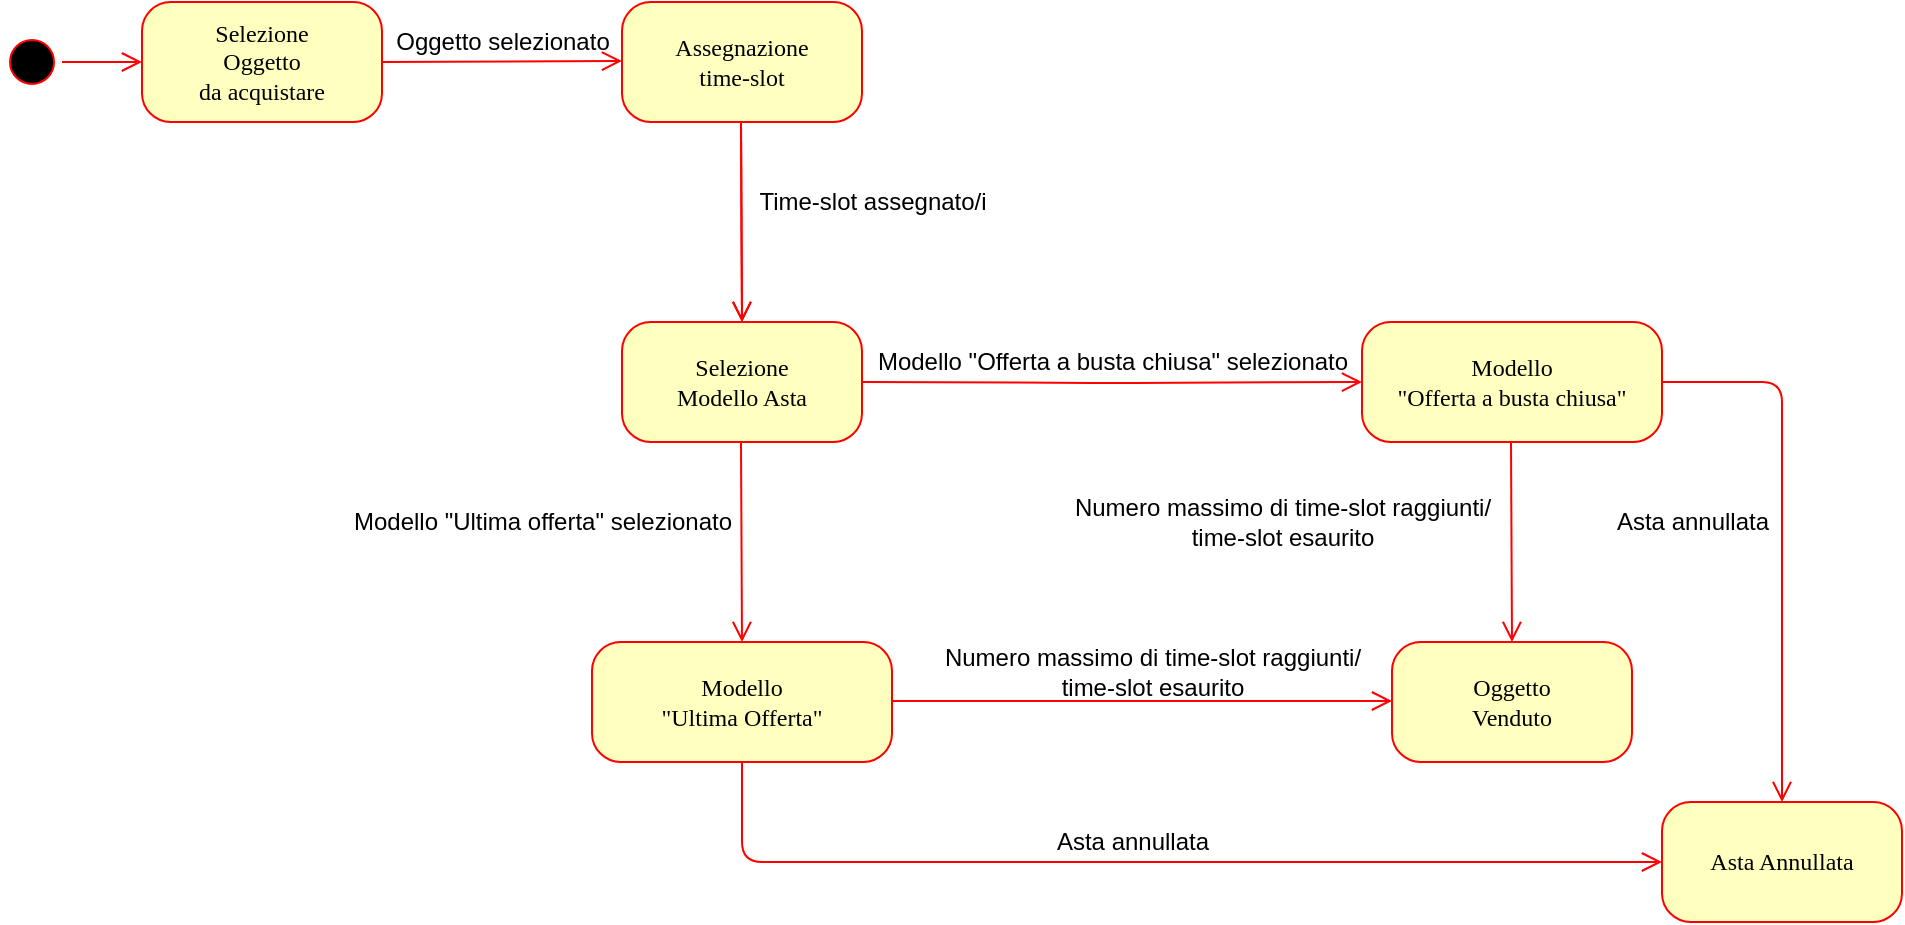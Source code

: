 <mxfile version="12.8.5" type="device"><diagram name="Page-1" id="58cdce13-f638-feb5-8d6f-7d28b1aa9fa0"><mxGraphModel dx="1108" dy="433" grid="1" gridSize="10" guides="1" tooltips="1" connect="1" arrows="1" fold="1" page="1" pageScale="1" pageWidth="1100" pageHeight="850" background="#ffffff" math="0" shadow="0"><root><mxCell id="0"/><mxCell id="1" parent="0"/><mxCell id="382b91b5511bd0f7-1" value="" style="ellipse;html=1;shape=startState;fillColor=#000000;strokeColor=#ff0000;rounded=1;shadow=0;comic=0;labelBackgroundColor=none;fontFamily=Verdana;fontSize=12;fontColor=#000000;align=center;direction=south;" parent="1" vertex="1"><mxGeometry x="130" y="135" width="30" height="30" as="geometry"/></mxCell><mxCell id="382b91b5511bd0f7-5" value="Assegnazione&lt;br&gt;time-slot" style="rounded=1;whiteSpace=wrap;html=1;arcSize=24;fillColor=#ffffc0;strokeColor=#ff0000;shadow=0;comic=0;labelBackgroundColor=none;fontFamily=Verdana;fontSize=12;fontColor=#000000;align=center;" parent="1" vertex="1"><mxGeometry x="440" y="120" width="120" height="60" as="geometry"/></mxCell><mxCell id="382b91b5511bd0f7-6" value="Selezione&lt;br&gt;Oggetto&lt;br&gt;da acquistare" style="rounded=1;whiteSpace=wrap;html=1;arcSize=24;fillColor=#ffffc0;strokeColor=#ff0000;shadow=0;comic=0;labelBackgroundColor=none;fontFamily=Verdana;fontSize=12;fontColor=#000000;align=center;" parent="1" vertex="1"><mxGeometry x="200" y="120" width="120" height="60" as="geometry"/></mxCell><mxCell id="2a3bc250acf0617d-9" style="edgeStyle=orthogonalEdgeStyle;html=1;labelBackgroundColor=none;endArrow=open;endSize=8;strokeColor=#ff0000;fontFamily=Verdana;fontSize=12;align=left;" parent="1" source="382b91b5511bd0f7-1" target="382b91b5511bd0f7-6" edge="1"><mxGeometry relative="1" as="geometry"/></mxCell><mxCell id="dyPRkWZAXjTV81JjuuN2-18" value="Selezione&lt;br&gt;Modello Asta" style="rounded=1;whiteSpace=wrap;html=1;arcSize=24;fillColor=#ffffc0;strokeColor=#ff0000;shadow=0;comic=0;labelBackgroundColor=none;fontFamily=Verdana;fontSize=12;fontColor=#000000;align=center;" parent="1" vertex="1"><mxGeometry x="440" y="280" width="120" height="60" as="geometry"/></mxCell><mxCell id="dyPRkWZAXjTV81JjuuN2-19" style="edgeStyle=elbowEdgeStyle;html=1;labelBackgroundColor=none;endArrow=open;endSize=8;strokeColor=#ff0000;fontFamily=Verdana;fontSize=12;align=left;exitX=0.25;exitY=1;" parent="1" edge="1"><mxGeometry relative="1" as="geometry"><mxPoint x="499.5" y="180" as="sourcePoint"/><mxPoint x="500" y="280" as="targetPoint"/></mxGeometry></mxCell><mxCell id="dyPRkWZAXjTV81JjuuN2-20" style="edgeStyle=orthogonalEdgeStyle;html=1;labelBackgroundColor=none;endArrow=open;endSize=8;strokeColor=#ff0000;fontFamily=Verdana;fontSize=12;align=left;" parent="1" target="dyPRkWZAXjTV81JjuuN2-21" edge="1"><mxGeometry relative="1" as="geometry"><mxPoint x="560" y="310" as="sourcePoint"/></mxGeometry></mxCell><mxCell id="dyPRkWZAXjTV81JjuuN2-21" value="Modello&lt;br&gt;&quot;Offerta a busta chiusa&quot;" style="rounded=1;whiteSpace=wrap;html=1;arcSize=24;fillColor=#ffffc0;strokeColor=#ff0000;shadow=0;comic=0;labelBackgroundColor=none;fontFamily=Verdana;fontSize=12;fontColor=#000000;align=center;" parent="1" vertex="1"><mxGeometry x="810" y="280" width="150" height="60" as="geometry"/></mxCell><mxCell id="dyPRkWZAXjTV81JjuuN2-23" style="edgeStyle=elbowEdgeStyle;html=1;labelBackgroundColor=none;endArrow=open;endSize=8;strokeColor=#ff0000;fontFamily=Verdana;fontSize=12;align=left;exitX=0.25;exitY=1;" parent="1" edge="1"><mxGeometry relative="1" as="geometry"><mxPoint x="499.5" y="340" as="sourcePoint"/><mxPoint x="500" y="440" as="targetPoint"/></mxGeometry></mxCell><mxCell id="dyPRkWZAXjTV81JjuuN2-25" value="Modello&lt;br&gt;&quot;Ultima Offerta&quot;" style="rounded=1;whiteSpace=wrap;html=1;arcSize=24;fillColor=#ffffc0;strokeColor=#ff0000;shadow=0;comic=0;labelBackgroundColor=none;fontFamily=Verdana;fontSize=12;fontColor=#000000;align=center;" parent="1" vertex="1"><mxGeometry x="425" y="440" width="150" height="60" as="geometry"/></mxCell><mxCell id="dyPRkWZAXjTV81JjuuN2-26" style="edgeStyle=elbowEdgeStyle;html=1;labelBackgroundColor=none;endArrow=open;endSize=8;strokeColor=#ff0000;fontFamily=Verdana;fontSize=12;align=left;exitX=0.25;exitY=1;" parent="1" edge="1"><mxGeometry relative="1" as="geometry"><mxPoint x="499.5" y="180" as="sourcePoint"/><mxPoint x="500" y="280" as="targetPoint"/></mxGeometry></mxCell><mxCell id="dyPRkWZAXjTV81JjuuN2-27" value="Oggetto&lt;br&gt;Venduto" style="rounded=1;whiteSpace=wrap;html=1;arcSize=24;fillColor=#ffffc0;strokeColor=#ff0000;shadow=0;comic=0;labelBackgroundColor=none;fontFamily=Verdana;fontSize=12;fontColor=#000000;align=center;" parent="1" vertex="1"><mxGeometry x="825" y="440" width="120" height="60" as="geometry"/></mxCell><mxCell id="dyPRkWZAXjTV81JjuuN2-29" style="edgeStyle=elbowEdgeStyle;html=1;labelBackgroundColor=none;endArrow=open;endSize=8;strokeColor=#ff0000;fontFamily=Verdana;fontSize=12;align=left;exitX=0.25;exitY=1;" parent="1" edge="1"><mxGeometry relative="1" as="geometry"><mxPoint x="884.5" y="340" as="sourcePoint"/><mxPoint x="885" y="440" as="targetPoint"/></mxGeometry></mxCell><mxCell id="dyPRkWZAXjTV81JjuuN2-30" style="edgeStyle=orthogonalEdgeStyle;html=1;labelBackgroundColor=none;endArrow=open;endSize=8;strokeColor=#ff0000;fontFamily=Verdana;fontSize=12;align=left;exitX=1;exitY=0.5;exitDx=0;exitDy=0;" parent="1" source="382b91b5511bd0f7-6" edge="1"><mxGeometry relative="1" as="geometry"><mxPoint x="360" y="149.5" as="sourcePoint"/><mxPoint x="440" y="149.5" as="targetPoint"/></mxGeometry></mxCell><mxCell id="dyPRkWZAXjTV81JjuuN2-32" value="Oggetto selezionato" style="text;html=1;align=center;verticalAlign=middle;resizable=0;points=[];autosize=1;" parent="1" vertex="1"><mxGeometry x="320" y="130" width="120" height="20" as="geometry"/></mxCell><mxCell id="dyPRkWZAXjTV81JjuuN2-33" value="Time-slot assegnato/i" style="text;html=1;align=center;verticalAlign=middle;resizable=0;points=[];autosize=1;" parent="1" vertex="1"><mxGeometry x="500" y="210" width="130" height="20" as="geometry"/></mxCell><mxCell id="dyPRkWZAXjTV81JjuuN2-35" value="Modello &quot;Offerta a busta chiusa&quot; selezionato" style="text;html=1;align=center;verticalAlign=middle;resizable=0;points=[];autosize=1;" parent="1" vertex="1"><mxGeometry x="560" y="290" width="250" height="20" as="geometry"/></mxCell><mxCell id="dyPRkWZAXjTV81JjuuN2-36" value="Modello &quot;Ultima offerta&quot; selezionato" style="text;html=1;align=center;verticalAlign=middle;resizable=0;points=[];autosize=1;" parent="1" vertex="1"><mxGeometry x="300" y="370" width="200" height="20" as="geometry"/></mxCell><mxCell id="dyPRkWZAXjTV81JjuuN2-37" style="edgeStyle=orthogonalEdgeStyle;html=1;labelBackgroundColor=none;endArrow=open;endSize=8;strokeColor=#ff0000;fontFamily=Verdana;fontSize=12;align=left;" parent="1" edge="1"><mxGeometry relative="1" as="geometry"><mxPoint x="575" y="469.5" as="sourcePoint"/><mxPoint x="825" y="469.5" as="targetPoint"/></mxGeometry></mxCell><mxCell id="dyPRkWZAXjTV81JjuuN2-38" value="Numero massimo di time-slot raggiunti/&lt;br&gt;time-slot esaurito" style="text;html=1;align=center;verticalAlign=middle;resizable=0;points=[];autosize=1;" parent="1" vertex="1"><mxGeometry x="660" y="365" width="220" height="30" as="geometry"/></mxCell><mxCell id="dyPRkWZAXjTV81JjuuN2-40" value="Numero massimo di time-slot raggiunti/&lt;br&gt;time-slot esaurito" style="text;html=1;align=center;verticalAlign=middle;resizable=0;points=[];autosize=1;" parent="1" vertex="1"><mxGeometry x="595" y="440" width="220" height="30" as="geometry"/></mxCell><mxCell id="A3K0JBtu_HOzARxkVbDt-3" value="Asta Annullata" style="rounded=1;whiteSpace=wrap;html=1;arcSize=24;fillColor=#ffffc0;strokeColor=#ff0000;shadow=0;comic=0;labelBackgroundColor=none;fontFamily=Verdana;fontSize=12;fontColor=#000000;align=center;" vertex="1" parent="1"><mxGeometry x="960" y="520" width="120" height="60" as="geometry"/></mxCell><mxCell id="9mK2WWWWAvH49M6KPqgp-1" style="edgeStyle=orthogonalEdgeStyle;html=1;labelBackgroundColor=none;endArrow=open;endSize=8;strokeColor=#ff0000;fontFamily=Verdana;fontSize=12;align=left;exitX=0.5;exitY=1;exitDx=0;exitDy=0;entryX=0;entryY=0.5;entryDx=0;entryDy=0;" edge="1" parent="1" source="dyPRkWZAXjTV81JjuuN2-25" target="A3K0JBtu_HOzARxkVbDt-3"><mxGeometry relative="1" as="geometry"><mxPoint x="500" y="549.5" as="sourcePoint"/><mxPoint x="750" y="549.5" as="targetPoint"/><Array as="points"><mxPoint x="500" y="550"/></Array></mxGeometry></mxCell><mxCell id="9mK2WWWWAvH49M6KPqgp-2" style="edgeStyle=elbowEdgeStyle;html=1;labelBackgroundColor=none;endArrow=open;endSize=8;strokeColor=#ff0000;fontFamily=Verdana;fontSize=12;align=left;exitX=1;exitY=0.5;exitDx=0;exitDy=0;" edge="1" parent="1" source="dyPRkWZAXjTV81JjuuN2-21"><mxGeometry relative="1" as="geometry"><mxPoint x="1019.5" y="420" as="sourcePoint"/><mxPoint x="1020" y="520" as="targetPoint"/><Array as="points"><mxPoint x="1020" y="420"/></Array></mxGeometry></mxCell><mxCell id="9mK2WWWWAvH49M6KPqgp-3" value="Asta annullata" style="text;html=1;align=center;verticalAlign=middle;resizable=0;points=[];autosize=1;" vertex="1" parent="1"><mxGeometry x="650" y="530" width="90" height="20" as="geometry"/></mxCell><mxCell id="9mK2WWWWAvH49M6KPqgp-4" value="Asta annullata" style="text;html=1;align=center;verticalAlign=middle;resizable=0;points=[];autosize=1;" vertex="1" parent="1"><mxGeometry x="930" y="370" width="90" height="20" as="geometry"/></mxCell></root></mxGraphModel></diagram></mxfile>
